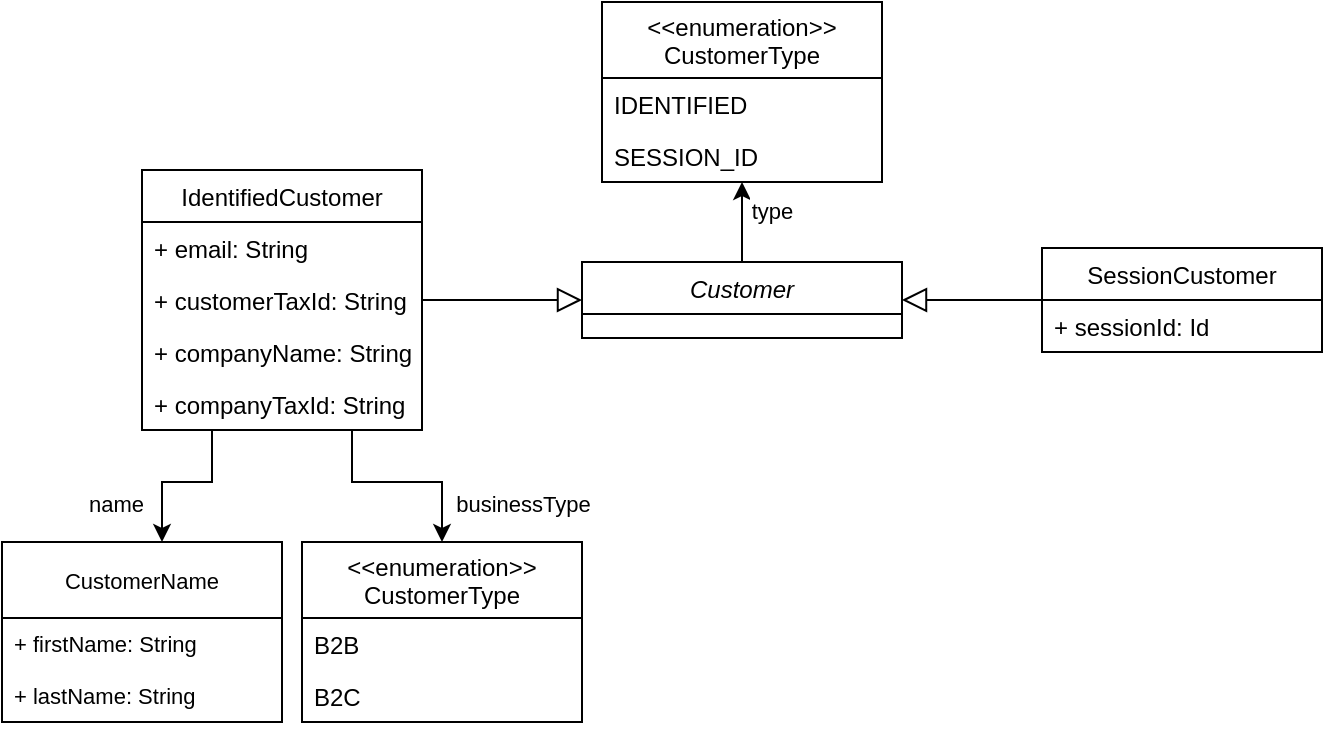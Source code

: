 <mxfile version="15.7.3" type="device"><diagram id="C5RBs43oDa-KdzZeNtuy" name="Page-1"><mxGraphModel dx="541" dy="1021" grid="1" gridSize="10" guides="1" tooltips="1" connect="1" arrows="1" fold="1" page="1" pageScale="1" pageWidth="827" pageHeight="1169" math="0" shadow="0"><root><mxCell id="WIyWlLk6GJQsqaUBKTNV-0"/><mxCell id="WIyWlLk6GJQsqaUBKTNV-1" parent="WIyWlLk6GJQsqaUBKTNV-0"/><mxCell id="yft9vnsGV_urdrVMsTMm-0" value="Customer" style="swimlane;fontStyle=2;align=center;verticalAlign=top;childLayout=stackLayout;horizontal=1;startSize=26;horizontalStack=0;resizeParent=1;resizeLast=0;collapsible=1;marginBottom=0;rounded=0;shadow=0;strokeWidth=1;fontColor=#000000;labelBackgroundColor=none;fillColor=#FFFFFF;strokeColor=#000000;" parent="WIyWlLk6GJQsqaUBKTNV-1" vertex="1"><mxGeometry x="1160" y="260" width="160" height="38" as="geometry"><mxRectangle x="960" y="260" width="160" height="26" as="alternateBounds"/></mxGeometry></mxCell><mxCell id="yft9vnsGV_urdrVMsTMm-1" style="edgeStyle=orthogonalEdgeStyle;rounded=0;orthogonalLoop=1;jettySize=auto;html=1;labelBackgroundColor=none;fontFamily=Helvetica;fontSize=11;fontColor=#000000;exitX=0.25;exitY=1;exitDx=0;exitDy=0;strokeColor=#000000;" parent="WIyWlLk6GJQsqaUBKTNV-1" source="yft9vnsGV_urdrVMsTMm-9" target="yft9vnsGV_urdrVMsTMm-25" edge="1"><mxGeometry relative="1" as="geometry"><mxPoint x="1080" y="480" as="sourcePoint"/><Array as="points"><mxPoint x="975" y="370"/><mxPoint x="950" y="370"/></Array></mxGeometry></mxCell><mxCell id="yft9vnsGV_urdrVMsTMm-2" value="name" style="edgeLabel;align=center;verticalAlign=middle;resizable=0;points=[];fontSize=11;fontFamily=Helvetica;fontColor=#000000;labelBackgroundColor=#FFFFFF;" parent="yft9vnsGV_urdrVMsTMm-1" vertex="1" connectable="0"><mxGeometry x="0.108" y="1" relative="1" as="geometry"><mxPoint x="-29" y="9" as="offset"/></mxGeometry></mxCell><mxCell id="yft9vnsGV_urdrVMsTMm-5" style="edgeStyle=orthogonalEdgeStyle;rounded=0;orthogonalLoop=1;jettySize=auto;html=1;labelBackgroundColor=none;fontFamily=Helvetica;fontSize=11;fontColor=#000000;exitX=0.75;exitY=1;exitDx=0;exitDy=0;strokeColor=#000000;entryX=0.5;entryY=0;entryDx=0;entryDy=0;" parent="WIyWlLk6GJQsqaUBKTNV-1" source="yft9vnsGV_urdrVMsTMm-9" target="yft9vnsGV_urdrVMsTMm-28" edge="1"><mxGeometry relative="1" as="geometry"><mxPoint x="1800" y="842" as="targetPoint"/><Array as="points"><mxPoint x="1045" y="370"/><mxPoint x="1090" y="370"/></Array></mxGeometry></mxCell><mxCell id="yft9vnsGV_urdrVMsTMm-6" value="businessType" style="edgeLabel;align=center;verticalAlign=middle;resizable=0;points=[];fontSize=11;fontFamily=Helvetica;fontColor=#000000;labelBackgroundColor=#FFFFFF;" parent="yft9vnsGV_urdrVMsTMm-5" vertex="1" connectable="0"><mxGeometry x="-0.102" y="-1" relative="1" as="geometry"><mxPoint x="66" y="9" as="offset"/></mxGeometry></mxCell><mxCell id="yft9vnsGV_urdrVMsTMm-9" value="IdentifiedCustomer" style="swimlane;fontStyle=0;align=center;verticalAlign=top;childLayout=stackLayout;horizontal=1;startSize=26;horizontalStack=0;resizeParent=1;resizeLast=0;collapsible=1;marginBottom=0;rounded=0;shadow=0;strokeWidth=1;fontColor=#000000;labelBackgroundColor=none;fillColor=#FFFFFF;strokeColor=#000000;" parent="WIyWlLk6GJQsqaUBKTNV-1" vertex="1"><mxGeometry x="940" y="214" width="140" height="130" as="geometry"><mxRectangle x="970" y="340" width="160" height="26" as="alternateBounds"/></mxGeometry></mxCell><mxCell id="yft9vnsGV_urdrVMsTMm-10" value="+ email: String" style="text;align=left;verticalAlign=top;spacingLeft=4;spacingRight=4;overflow=hidden;rotatable=0;points=[[0,0.5],[1,0.5]];portConstraint=eastwest;fontColor=#000000;labelBackgroundColor=none;" parent="yft9vnsGV_urdrVMsTMm-9" vertex="1"><mxGeometry y="26" width="140" height="26" as="geometry"/></mxCell><mxCell id="yft9vnsGV_urdrVMsTMm-11" value="+ customerTaxId: String" style="text;align=left;verticalAlign=top;spacingLeft=4;spacingRight=4;overflow=hidden;rotatable=0;points=[[0,0.5],[1,0.5]];portConstraint=eastwest;rounded=0;shadow=0;html=0;fontColor=#000000;labelBackgroundColor=none;" parent="yft9vnsGV_urdrVMsTMm-9" vertex="1"><mxGeometry y="52" width="140" height="26" as="geometry"/></mxCell><mxCell id="yft9vnsGV_urdrVMsTMm-12" value="+ companyName: String" style="text;align=left;verticalAlign=top;spacingLeft=4;spacingRight=4;overflow=hidden;rotatable=0;points=[[0,0.5],[1,0.5]];portConstraint=eastwest;rounded=0;shadow=0;html=0;fontColor=#000000;labelBackgroundColor=none;" parent="yft9vnsGV_urdrVMsTMm-9" vertex="1"><mxGeometry y="78" width="140" height="26" as="geometry"/></mxCell><mxCell id="yft9vnsGV_urdrVMsTMm-13" value="+ companyTaxId: String" style="text;align=left;verticalAlign=top;spacingLeft=4;spacingRight=4;overflow=hidden;rotatable=0;points=[[0,0.5],[1,0.5]];portConstraint=eastwest;rounded=0;shadow=0;html=0;fontColor=#000000;labelBackgroundColor=none;" parent="yft9vnsGV_urdrVMsTMm-9" vertex="1"><mxGeometry y="104" width="140" height="26" as="geometry"/></mxCell><mxCell id="yft9vnsGV_urdrVMsTMm-14" value="" style="endArrow=block;endSize=10;endFill=0;shadow=0;strokeWidth=1;rounded=0;edgeStyle=elbowEdgeStyle;elbow=vertical;fontColor=#000000;labelBackgroundColor=none;strokeColor=#000000;" parent="WIyWlLk6GJQsqaUBKTNV-1" source="yft9vnsGV_urdrVMsTMm-9" target="yft9vnsGV_urdrVMsTMm-0" edge="1"><mxGeometry width="160" relative="1" as="geometry"><mxPoint x="1720" y="526" as="sourcePoint"/><mxPoint x="1720" y="526" as="targetPoint"/></mxGeometry></mxCell><mxCell id="yft9vnsGV_urdrVMsTMm-15" value="SessionCustomer" style="swimlane;fontStyle=0;align=center;verticalAlign=top;childLayout=stackLayout;horizontal=1;startSize=26;horizontalStack=0;resizeParent=1;resizeLast=0;collapsible=1;marginBottom=0;rounded=0;shadow=0;strokeWidth=1;fontColor=#000000;labelBackgroundColor=none;fillColor=#FFFFFF;strokeColor=#000000;" parent="WIyWlLk6GJQsqaUBKTNV-1" vertex="1"><mxGeometry x="1390" y="253" width="140" height="52" as="geometry"><mxRectangle x="340" y="380" width="170" height="26" as="alternateBounds"/></mxGeometry></mxCell><mxCell id="yft9vnsGV_urdrVMsTMm-16" value="+ sessionId: Id" style="text;align=left;verticalAlign=top;spacingLeft=4;spacingRight=4;overflow=hidden;rotatable=0;points=[[0,0.5],[1,0.5]];portConstraint=eastwest;fontColor=#000000;labelBackgroundColor=none;" parent="yft9vnsGV_urdrVMsTMm-15" vertex="1"><mxGeometry y="26" width="140" height="26" as="geometry"/></mxCell><mxCell id="yft9vnsGV_urdrVMsTMm-17" value="" style="endArrow=block;endSize=10;endFill=0;shadow=0;strokeWidth=1;rounded=0;edgeStyle=elbowEdgeStyle;elbow=vertical;fontColor=#000000;labelBackgroundColor=none;strokeColor=#000000;" parent="WIyWlLk6GJQsqaUBKTNV-1" source="yft9vnsGV_urdrVMsTMm-15" target="yft9vnsGV_urdrVMsTMm-0" edge="1"><mxGeometry width="160" relative="1" as="geometry"><mxPoint x="1730" y="696" as="sourcePoint"/><mxPoint x="1830" y="594" as="targetPoint"/><Array as="points"><mxPoint x="1340" y="279"/></Array></mxGeometry></mxCell><mxCell id="yft9vnsGV_urdrVMsTMm-18" value="&lt;&lt;enumeration&gt;&gt;&#10;CustomerType" style="swimlane;fontStyle=0;childLayout=stackLayout;horizontal=1;startSize=38;fillColor=none;horizontalStack=0;resizeParent=1;resizeParentMax=0;resizeLast=0;collapsible=1;marginBottom=0;labelBackgroundColor=none;fontColor=#000000;strokeColor=#000000;" parent="WIyWlLk6GJQsqaUBKTNV-1" vertex="1"><mxGeometry x="1170" y="130" width="140" height="90" as="geometry"/></mxCell><mxCell id="yft9vnsGV_urdrVMsTMm-19" value="IDENTIFIED" style="text;strokeColor=none;fillColor=none;align=left;verticalAlign=top;spacingLeft=4;spacingRight=4;overflow=hidden;rotatable=0;points=[[0,0.5],[1,0.5]];portConstraint=eastwest;labelBackgroundColor=none;fontColor=#000000;" parent="yft9vnsGV_urdrVMsTMm-18" vertex="1"><mxGeometry y="38" width="140" height="26" as="geometry"/></mxCell><mxCell id="yft9vnsGV_urdrVMsTMm-20" value="SESSION_ID" style="text;strokeColor=none;fillColor=none;align=left;verticalAlign=top;spacingLeft=4;spacingRight=4;overflow=hidden;rotatable=0;points=[[0,0.5],[1,0.5]];portConstraint=eastwest;labelBackgroundColor=none;fontColor=#000000;" parent="yft9vnsGV_urdrVMsTMm-18" vertex="1"><mxGeometry y="64" width="140" height="26" as="geometry"/></mxCell><mxCell id="yft9vnsGV_urdrVMsTMm-21" style="edgeStyle=orthogonalEdgeStyle;rounded=0;orthogonalLoop=1;jettySize=auto;html=1;labelBackgroundColor=none;fontFamily=Helvetica;fontSize=11;fontColor=#000000;strokeColor=#000000;" parent="WIyWlLk6GJQsqaUBKTNV-1" source="yft9vnsGV_urdrVMsTMm-0" target="yft9vnsGV_urdrVMsTMm-18" edge="1"><mxGeometry relative="1" as="geometry"/></mxCell><mxCell id="yft9vnsGV_urdrVMsTMm-22" value="type" style="edgeLabel;align=center;verticalAlign=middle;resizable=0;points=[];fontSize=11;fontFamily=Helvetica;fontColor=#000000;labelBackgroundColor=#FFFFFF;" parent="yft9vnsGV_urdrVMsTMm-21" vertex="1" connectable="0"><mxGeometry x="-0.069" y="-1" relative="1" as="geometry"><mxPoint x="14" y="-8" as="offset"/></mxGeometry></mxCell><mxCell id="yft9vnsGV_urdrVMsTMm-25" value="CustomerName" style="swimlane;fontStyle=0;childLayout=stackLayout;horizontal=1;startSize=38;fillColor=none;horizontalStack=0;resizeParent=1;resizeParentMax=0;resizeLast=0;collapsible=1;marginBottom=0;labelBackgroundColor=#FFFFFF;fontFamily=Helvetica;fontSize=11;fontColor=#000000;strokeColor=#000000;" parent="WIyWlLk6GJQsqaUBKTNV-1" vertex="1"><mxGeometry x="870" y="400" width="140" height="90" as="geometry"/></mxCell><mxCell id="yft9vnsGV_urdrVMsTMm-26" value="+ firstName: String" style="text;strokeColor=none;fillColor=none;align=left;verticalAlign=top;spacingLeft=4;spacingRight=4;overflow=hidden;rotatable=0;points=[[0,0.5],[1,0.5]];portConstraint=eastwest;labelBackgroundColor=#FFFFFF;fontFamily=Helvetica;fontSize=11;fontColor=#000000;" parent="yft9vnsGV_urdrVMsTMm-25" vertex="1"><mxGeometry y="38" width="140" height="26" as="geometry"/></mxCell><mxCell id="yft9vnsGV_urdrVMsTMm-27" value="+ lastName: String" style="text;strokeColor=none;fillColor=none;align=left;verticalAlign=top;spacingLeft=4;spacingRight=4;overflow=hidden;rotatable=0;points=[[0,0.5],[1,0.5]];portConstraint=eastwest;labelBackgroundColor=#FFFFFF;fontFamily=Helvetica;fontSize=11;fontColor=#000000;" parent="yft9vnsGV_urdrVMsTMm-25" vertex="1"><mxGeometry y="64" width="140" height="26" as="geometry"/></mxCell><mxCell id="yft9vnsGV_urdrVMsTMm-28" value="&lt;&lt;enumeration&gt;&gt;&#10;CustomerType" style="swimlane;fontStyle=0;childLayout=stackLayout;horizontal=1;startSize=38;fillColor=none;horizontalStack=0;resizeParent=1;resizeParentMax=0;resizeLast=0;collapsible=1;marginBottom=0;labelBackgroundColor=none;fontColor=#000000;strokeColor=#000000;" parent="WIyWlLk6GJQsqaUBKTNV-1" vertex="1"><mxGeometry x="1020" y="400" width="140" height="90" as="geometry"/></mxCell><mxCell id="yft9vnsGV_urdrVMsTMm-29" value="B2B" style="text;strokeColor=none;fillColor=none;align=left;verticalAlign=top;spacingLeft=4;spacingRight=4;overflow=hidden;rotatable=0;points=[[0,0.5],[1,0.5]];portConstraint=eastwest;labelBackgroundColor=none;fontColor=#000000;" parent="yft9vnsGV_urdrVMsTMm-28" vertex="1"><mxGeometry y="38" width="140" height="26" as="geometry"/></mxCell><mxCell id="yft9vnsGV_urdrVMsTMm-30" value="B2C" style="text;strokeColor=none;fillColor=none;align=left;verticalAlign=top;spacingLeft=4;spacingRight=4;overflow=hidden;rotatable=0;points=[[0,0.5],[1,0.5]];portConstraint=eastwest;labelBackgroundColor=none;fontColor=#000000;" parent="yft9vnsGV_urdrVMsTMm-28" vertex="1"><mxGeometry y="64" width="140" height="26" as="geometry"/></mxCell></root></mxGraphModel></diagram></mxfile>